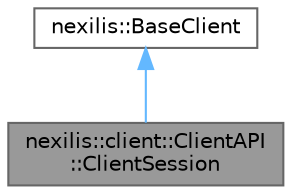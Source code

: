 digraph "nexilis::client::ClientAPI::ClientSession"
{
 // LATEX_PDF_SIZE
  bgcolor="transparent";
  edge [fontname=Helvetica,fontsize=10,labelfontname=Helvetica,labelfontsize=10];
  node [fontname=Helvetica,fontsize=10,shape=box,height=0.2,width=0.4];
  Node1 [id="Node000001",label="nexilis::client::ClientAPI\l::ClientSession",height=0.2,width=0.4,color="gray40", fillcolor="grey60", style="filled", fontcolor="black",tooltip=" "];
  Node2 -> Node1 [id="edge1_Node000001_Node000002",dir="back",color="steelblue1",style="solid",tooltip=" "];
  Node2 [id="Node000002",label="nexilis::BaseClient",height=0.2,width=0.4,color="gray40", fillcolor="white", style="filled",URL="$dc/dcb/classnexilis_1_1BaseClient.html",tooltip="BaseClient offers common functionality between server- and clientside client objects."];
}
